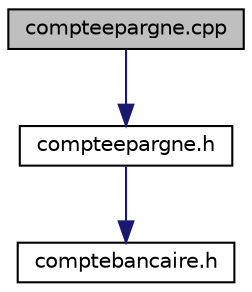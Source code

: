 digraph "compteepargne.cpp"
{
  edge [fontname="Helvetica",fontsize="10",labelfontname="Helvetica",labelfontsize="10"];
  node [fontname="Helvetica",fontsize="10",shape=record];
  Node0 [label="compteepargne.cpp",height=0.2,width=0.4,color="black", fillcolor="grey75", style="filled", fontcolor="black"];
  Node0 -> Node1 [color="midnightblue",fontsize="10",style="solid"];
  Node1 [label="compteepargne.h",height=0.2,width=0.4,color="black", fillcolor="white", style="filled",URL="$compteepargne_8h.html"];
  Node1 -> Node2 [color="midnightblue",fontsize="10",style="solid"];
  Node2 [label="comptebancaire.h",height=0.2,width=0.4,color="black", fillcolor="white", style="filled",URL="$comptebancaire_8h.html"];
}
